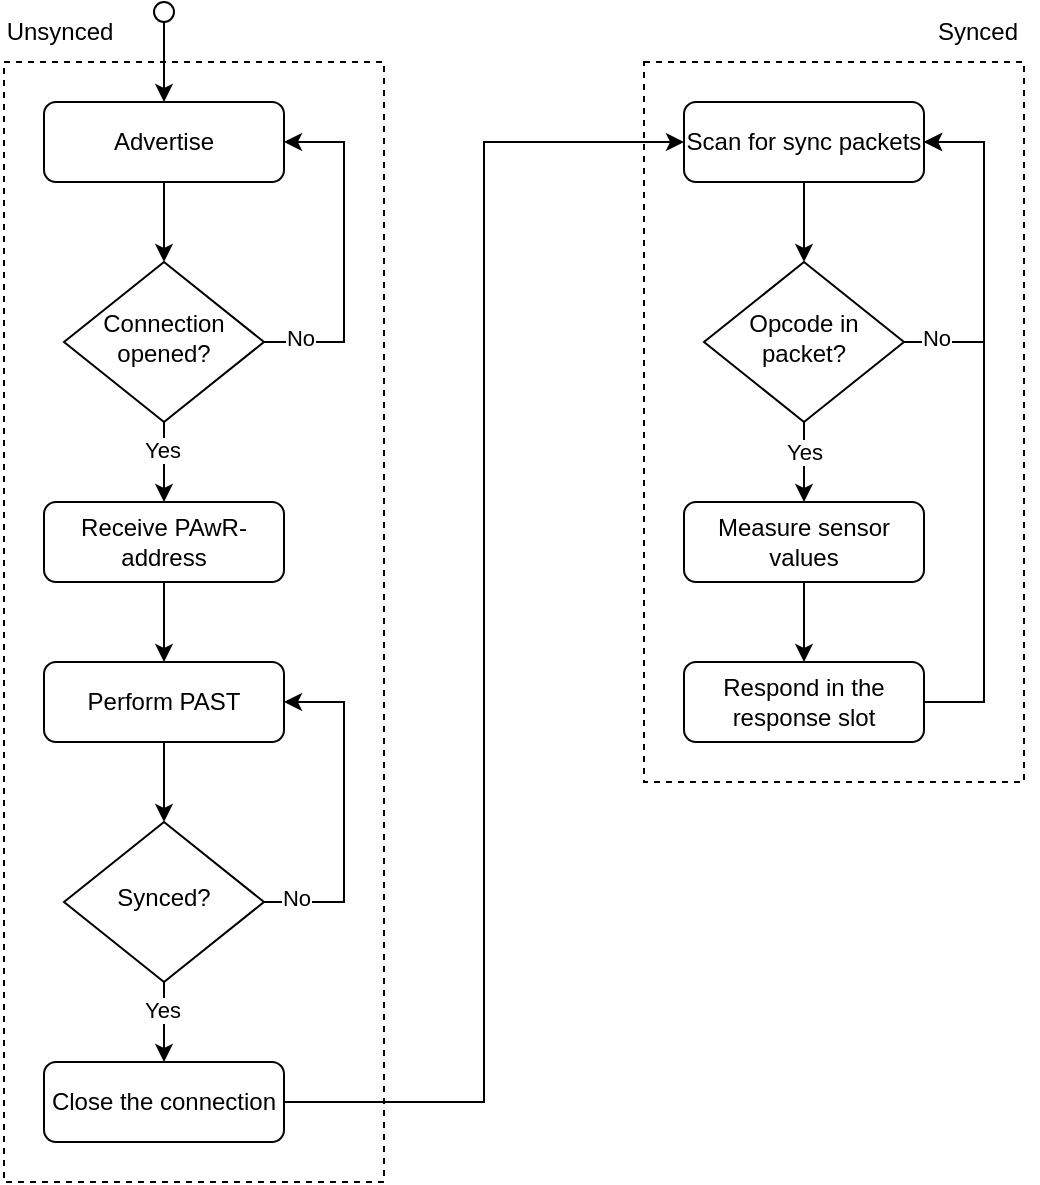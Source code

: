 <mxfile version="26.0.4">
  <diagram name="Page-1" id="sbZhUDNAAaqjbYbLY8pF">
    <mxGraphModel dx="1434" dy="822" grid="1" gridSize="10" guides="1" tooltips="1" connect="1" arrows="1" fold="1" page="1" pageScale="1" pageWidth="850" pageHeight="1100" math="0" shadow="0">
      <root>
        <mxCell id="0" />
        <mxCell id="1" parent="0" />
        <mxCell id="7bnSJgtz-drS3BJnuuSm-66" value="" style="rounded=0;whiteSpace=wrap;html=1;fillColor=none;dashed=1;" parent="1" vertex="1">
          <mxGeometry x="260" y="60" width="190" height="560" as="geometry" />
        </mxCell>
        <mxCell id="7bnSJgtz-drS3BJnuuSm-39" style="edgeStyle=orthogonalEdgeStyle;rounded=0;orthogonalLoop=1;jettySize=auto;html=1;exitX=1;exitY=0.5;exitDx=0;exitDy=0;entryX=1;entryY=0.5;entryDx=0;entryDy=0;" parent="1" source="7bnSJgtz-drS3BJnuuSm-9" target="7bnSJgtz-drS3BJnuuSm-20" edge="1">
          <mxGeometry relative="1" as="geometry">
            <Array as="points">
              <mxPoint x="430" y="200" />
              <mxPoint x="430" y="100" />
            </Array>
          </mxGeometry>
        </mxCell>
        <mxCell id="7bnSJgtz-drS3BJnuuSm-40" value="No" style="edgeLabel;html=1;align=center;verticalAlign=middle;resizable=0;points=[];" parent="7bnSJgtz-drS3BJnuuSm-39" vertex="1" connectable="0">
          <mxGeometry x="-0.789" y="-2" relative="1" as="geometry">
            <mxPoint y="-4" as="offset" />
          </mxGeometry>
        </mxCell>
        <mxCell id="7bnSJgtz-drS3BJnuuSm-43" style="edgeStyle=orthogonalEdgeStyle;rounded=0;orthogonalLoop=1;jettySize=auto;html=1;exitX=0.5;exitY=1;exitDx=0;exitDy=0;entryX=0.5;entryY=0;entryDx=0;entryDy=0;" parent="1" source="7bnSJgtz-drS3BJnuuSm-9" target="7bnSJgtz-drS3BJnuuSm-42" edge="1">
          <mxGeometry relative="1" as="geometry" />
        </mxCell>
        <mxCell id="7bnSJgtz-drS3BJnuuSm-44" value="Yes" style="edgeLabel;html=1;align=center;verticalAlign=middle;resizable=0;points=[];" parent="7bnSJgtz-drS3BJnuuSm-43" vertex="1" connectable="0">
          <mxGeometry x="-0.04" relative="1" as="geometry">
            <mxPoint x="-1" y="-5" as="offset" />
          </mxGeometry>
        </mxCell>
        <mxCell id="7bnSJgtz-drS3BJnuuSm-9" value="Connection opened?" style="rhombus;whiteSpace=wrap;html=1;shadow=0;fontFamily=Helvetica;fontSize=12;align=center;strokeWidth=1;spacing=6;spacingTop=-4;" parent="1" vertex="1">
          <mxGeometry x="290" y="160" width="100" height="80" as="geometry" />
        </mxCell>
        <mxCell id="7bnSJgtz-drS3BJnuuSm-49" value="" style="edgeStyle=orthogonalEdgeStyle;rounded=0;orthogonalLoop=1;jettySize=auto;html=1;" parent="1" source="7bnSJgtz-drS3BJnuuSm-11" target="7bnSJgtz-drS3BJnuuSm-45" edge="1">
          <mxGeometry relative="1" as="geometry" />
        </mxCell>
        <mxCell id="7bnSJgtz-drS3BJnuuSm-11" value="Perform PAST" style="rounded=1;whiteSpace=wrap;html=1;fontSize=12;glass=0;strokeWidth=1;shadow=0;" parent="1" vertex="1">
          <mxGeometry x="280" y="360" width="120" height="40" as="geometry" />
        </mxCell>
        <mxCell id="7bnSJgtz-drS3BJnuuSm-12" value="" style="edgeStyle=orthogonalEdgeStyle;rounded=0;orthogonalLoop=1;jettySize=auto;html=1;" parent="1" source="7bnSJgtz-drS3BJnuuSm-13" target="7bnSJgtz-drS3BJnuuSm-20" edge="1">
          <mxGeometry relative="1" as="geometry" />
        </mxCell>
        <mxCell id="7bnSJgtz-drS3BJnuuSm-13" value="" style="shape=ellipse;html=1;fontSize=18;" parent="1" vertex="1">
          <mxGeometry x="335" y="30" width="10" height="10" as="geometry" />
        </mxCell>
        <mxCell id="7bnSJgtz-drS3BJnuuSm-38" style="edgeStyle=orthogonalEdgeStyle;rounded=0;orthogonalLoop=1;jettySize=auto;html=1;exitX=0.5;exitY=1;exitDx=0;exitDy=0;entryX=0.5;entryY=0;entryDx=0;entryDy=0;" parent="1" source="7bnSJgtz-drS3BJnuuSm-20" target="7bnSJgtz-drS3BJnuuSm-9" edge="1">
          <mxGeometry relative="1" as="geometry" />
        </mxCell>
        <mxCell id="7bnSJgtz-drS3BJnuuSm-20" value="Advertise" style="rounded=1;whiteSpace=wrap;html=1;fontSize=12;glass=0;strokeWidth=1;shadow=0;" parent="1" vertex="1">
          <mxGeometry x="280" y="80" width="120" height="40" as="geometry" />
        </mxCell>
        <mxCell id="7bnSJgtz-drS3BJnuuSm-48" value="" style="edgeStyle=orthogonalEdgeStyle;rounded=0;orthogonalLoop=1;jettySize=auto;html=1;" parent="1" source="7bnSJgtz-drS3BJnuuSm-42" target="7bnSJgtz-drS3BJnuuSm-11" edge="1">
          <mxGeometry relative="1" as="geometry" />
        </mxCell>
        <mxCell id="7bnSJgtz-drS3BJnuuSm-42" value="Receive PAwR-address" style="rounded=1;whiteSpace=wrap;html=1;fontSize=12;glass=0;strokeWidth=1;shadow=0;" parent="1" vertex="1">
          <mxGeometry x="280" y="280" width="120" height="40" as="geometry" />
        </mxCell>
        <mxCell id="7bnSJgtz-drS3BJnuuSm-46" style="edgeStyle=orthogonalEdgeStyle;rounded=0;orthogonalLoop=1;jettySize=auto;html=1;exitX=1;exitY=0.5;exitDx=0;exitDy=0;entryX=1;entryY=0.5;entryDx=0;entryDy=0;" parent="1" source="7bnSJgtz-drS3BJnuuSm-45" target="7bnSJgtz-drS3BJnuuSm-11" edge="1">
          <mxGeometry relative="1" as="geometry">
            <Array as="points">
              <mxPoint x="430" y="480" />
              <mxPoint x="430" y="380" />
            </Array>
          </mxGeometry>
        </mxCell>
        <mxCell id="7bnSJgtz-drS3BJnuuSm-47" value="No" style="edgeLabel;html=1;align=center;verticalAlign=middle;resizable=0;points=[];" parent="7bnSJgtz-drS3BJnuuSm-46" vertex="1" connectable="0">
          <mxGeometry x="-0.811" y="-4" relative="1" as="geometry">
            <mxPoint y="-6" as="offset" />
          </mxGeometry>
        </mxCell>
        <mxCell id="7bnSJgtz-drS3BJnuuSm-51" value="" style="edgeStyle=orthogonalEdgeStyle;rounded=0;orthogonalLoop=1;jettySize=auto;html=1;" parent="1" source="7bnSJgtz-drS3BJnuuSm-45" target="7bnSJgtz-drS3BJnuuSm-50" edge="1">
          <mxGeometry relative="1" as="geometry" />
        </mxCell>
        <mxCell id="xOBinBrKjT0O0GXkN_Wt-1" value="Yes" style="edgeLabel;html=1;align=center;verticalAlign=middle;resizable=0;points=[];" vertex="1" connectable="0" parent="7bnSJgtz-drS3BJnuuSm-51">
          <mxGeometry x="-0.15" y="1" relative="1" as="geometry">
            <mxPoint x="-2" y="-3" as="offset" />
          </mxGeometry>
        </mxCell>
        <mxCell id="7bnSJgtz-drS3BJnuuSm-45" value="Synced?" style="rhombus;whiteSpace=wrap;html=1;shadow=0;fontFamily=Helvetica;fontSize=12;align=center;strokeWidth=1;spacing=6;spacingTop=-4;" parent="1" vertex="1">
          <mxGeometry x="290" y="440" width="100" height="80" as="geometry" />
        </mxCell>
        <mxCell id="7bnSJgtz-drS3BJnuuSm-53" style="edgeStyle=orthogonalEdgeStyle;rounded=0;orthogonalLoop=1;jettySize=auto;html=1;exitX=1;exitY=0.5;exitDx=0;exitDy=0;entryX=0;entryY=0.5;entryDx=0;entryDy=0;" parent="1" source="7bnSJgtz-drS3BJnuuSm-50" target="7bnSJgtz-drS3BJnuuSm-52" edge="1">
          <mxGeometry relative="1" as="geometry" />
        </mxCell>
        <mxCell id="7bnSJgtz-drS3BJnuuSm-50" value="Close the connection" style="rounded=1;whiteSpace=wrap;html=1;fontSize=12;glass=0;strokeWidth=1;shadow=0;" parent="1" vertex="1">
          <mxGeometry x="280" y="560" width="120" height="40" as="geometry" />
        </mxCell>
        <mxCell id="7bnSJgtz-drS3BJnuuSm-56" style="edgeStyle=orthogonalEdgeStyle;rounded=0;orthogonalLoop=1;jettySize=auto;html=1;exitX=0.5;exitY=1;exitDx=0;exitDy=0;entryX=0.5;entryY=0;entryDx=0;entryDy=0;" parent="1" source="7bnSJgtz-drS3BJnuuSm-52" target="7bnSJgtz-drS3BJnuuSm-55" edge="1">
          <mxGeometry relative="1" as="geometry" />
        </mxCell>
        <mxCell id="7bnSJgtz-drS3BJnuuSm-52" value="Scan for sync packets" style="rounded=1;whiteSpace=wrap;html=1;fontSize=12;glass=0;strokeWidth=1;shadow=0;" parent="1" vertex="1">
          <mxGeometry x="600" y="80" width="120" height="40" as="geometry" />
        </mxCell>
        <mxCell id="7bnSJgtz-drS3BJnuuSm-61" value="" style="edgeStyle=orthogonalEdgeStyle;rounded=0;orthogonalLoop=1;jettySize=auto;html=1;" parent="1" source="7bnSJgtz-drS3BJnuuSm-54" target="7bnSJgtz-drS3BJnuuSm-60" edge="1">
          <mxGeometry relative="1" as="geometry" />
        </mxCell>
        <mxCell id="7bnSJgtz-drS3BJnuuSm-54" value="Measure sensor values" style="rounded=1;whiteSpace=wrap;html=1;fontSize=12;glass=0;strokeWidth=1;shadow=0;" parent="1" vertex="1">
          <mxGeometry x="600" y="280" width="120" height="40" as="geometry" />
        </mxCell>
        <mxCell id="7bnSJgtz-drS3BJnuuSm-57" style="edgeStyle=orthogonalEdgeStyle;rounded=0;orthogonalLoop=1;jettySize=auto;html=1;exitX=1;exitY=0.5;exitDx=0;exitDy=0;entryX=1;entryY=0.5;entryDx=0;entryDy=0;" parent="1" source="7bnSJgtz-drS3BJnuuSm-55" target="7bnSJgtz-drS3BJnuuSm-52" edge="1">
          <mxGeometry relative="1" as="geometry">
            <Array as="points">
              <mxPoint x="750" y="200" />
              <mxPoint x="750" y="100" />
            </Array>
          </mxGeometry>
        </mxCell>
        <mxCell id="7bnSJgtz-drS3BJnuuSm-58" value="No" style="edgeLabel;html=1;align=center;verticalAlign=middle;resizable=0;points=[];" parent="7bnSJgtz-drS3BJnuuSm-57" vertex="1" connectable="0">
          <mxGeometry x="-0.811" y="3" relative="1" as="geometry">
            <mxPoint y="1" as="offset" />
          </mxGeometry>
        </mxCell>
        <mxCell id="7bnSJgtz-drS3BJnuuSm-59" value="" style="edgeStyle=orthogonalEdgeStyle;rounded=0;orthogonalLoop=1;jettySize=auto;html=1;" parent="1" source="7bnSJgtz-drS3BJnuuSm-55" target="7bnSJgtz-drS3BJnuuSm-54" edge="1">
          <mxGeometry relative="1" as="geometry" />
        </mxCell>
        <mxCell id="7bnSJgtz-drS3BJnuuSm-65" value="Yes" style="edgeLabel;html=1;align=center;verticalAlign=middle;resizable=0;points=[];" parent="7bnSJgtz-drS3BJnuuSm-59" vertex="1" connectable="0">
          <mxGeometry x="-0.24" y="2" relative="1" as="geometry">
            <mxPoint x="-2" as="offset" />
          </mxGeometry>
        </mxCell>
        <mxCell id="7bnSJgtz-drS3BJnuuSm-55" value="Opcode in packet?" style="rhombus;whiteSpace=wrap;html=1;shadow=0;fontFamily=Helvetica;fontSize=12;align=center;strokeWidth=1;spacing=6;spacingTop=-4;" parent="1" vertex="1">
          <mxGeometry x="610" y="160" width="100" height="80" as="geometry" />
        </mxCell>
        <mxCell id="7bnSJgtz-drS3BJnuuSm-64" style="edgeStyle=orthogonalEdgeStyle;rounded=0;orthogonalLoop=1;jettySize=auto;html=1;exitX=1;exitY=0.5;exitDx=0;exitDy=0;entryX=1;entryY=0.5;entryDx=0;entryDy=0;" parent="1" source="7bnSJgtz-drS3BJnuuSm-60" target="7bnSJgtz-drS3BJnuuSm-52" edge="1">
          <mxGeometry relative="1" as="geometry">
            <Array as="points">
              <mxPoint x="750" y="380" />
              <mxPoint x="750" y="100" />
            </Array>
          </mxGeometry>
        </mxCell>
        <mxCell id="7bnSJgtz-drS3BJnuuSm-60" value="Respond in the response slot" style="rounded=1;whiteSpace=wrap;html=1;fontSize=12;glass=0;strokeWidth=1;shadow=0;" parent="1" vertex="1">
          <mxGeometry x="600" y="360" width="120" height="40" as="geometry" />
        </mxCell>
        <mxCell id="7bnSJgtz-drS3BJnuuSm-67" value="" style="rounded=0;whiteSpace=wrap;html=1;fillColor=none;dashed=1;" parent="1" vertex="1">
          <mxGeometry x="580" y="60" width="190" height="360" as="geometry" />
        </mxCell>
        <mxCell id="7bnSJgtz-drS3BJnuuSm-68" value="Unsynced" style="text;html=1;align=center;verticalAlign=middle;whiteSpace=wrap;rounded=0;" parent="1" vertex="1">
          <mxGeometry x="258" y="30" width="60" height="30" as="geometry" />
        </mxCell>
        <mxCell id="7bnSJgtz-drS3BJnuuSm-69" value="Synced" style="text;html=1;align=center;verticalAlign=middle;whiteSpace=wrap;rounded=0;" parent="1" vertex="1">
          <mxGeometry x="717" y="30" width="60" height="30" as="geometry" />
        </mxCell>
      </root>
    </mxGraphModel>
  </diagram>
</mxfile>
